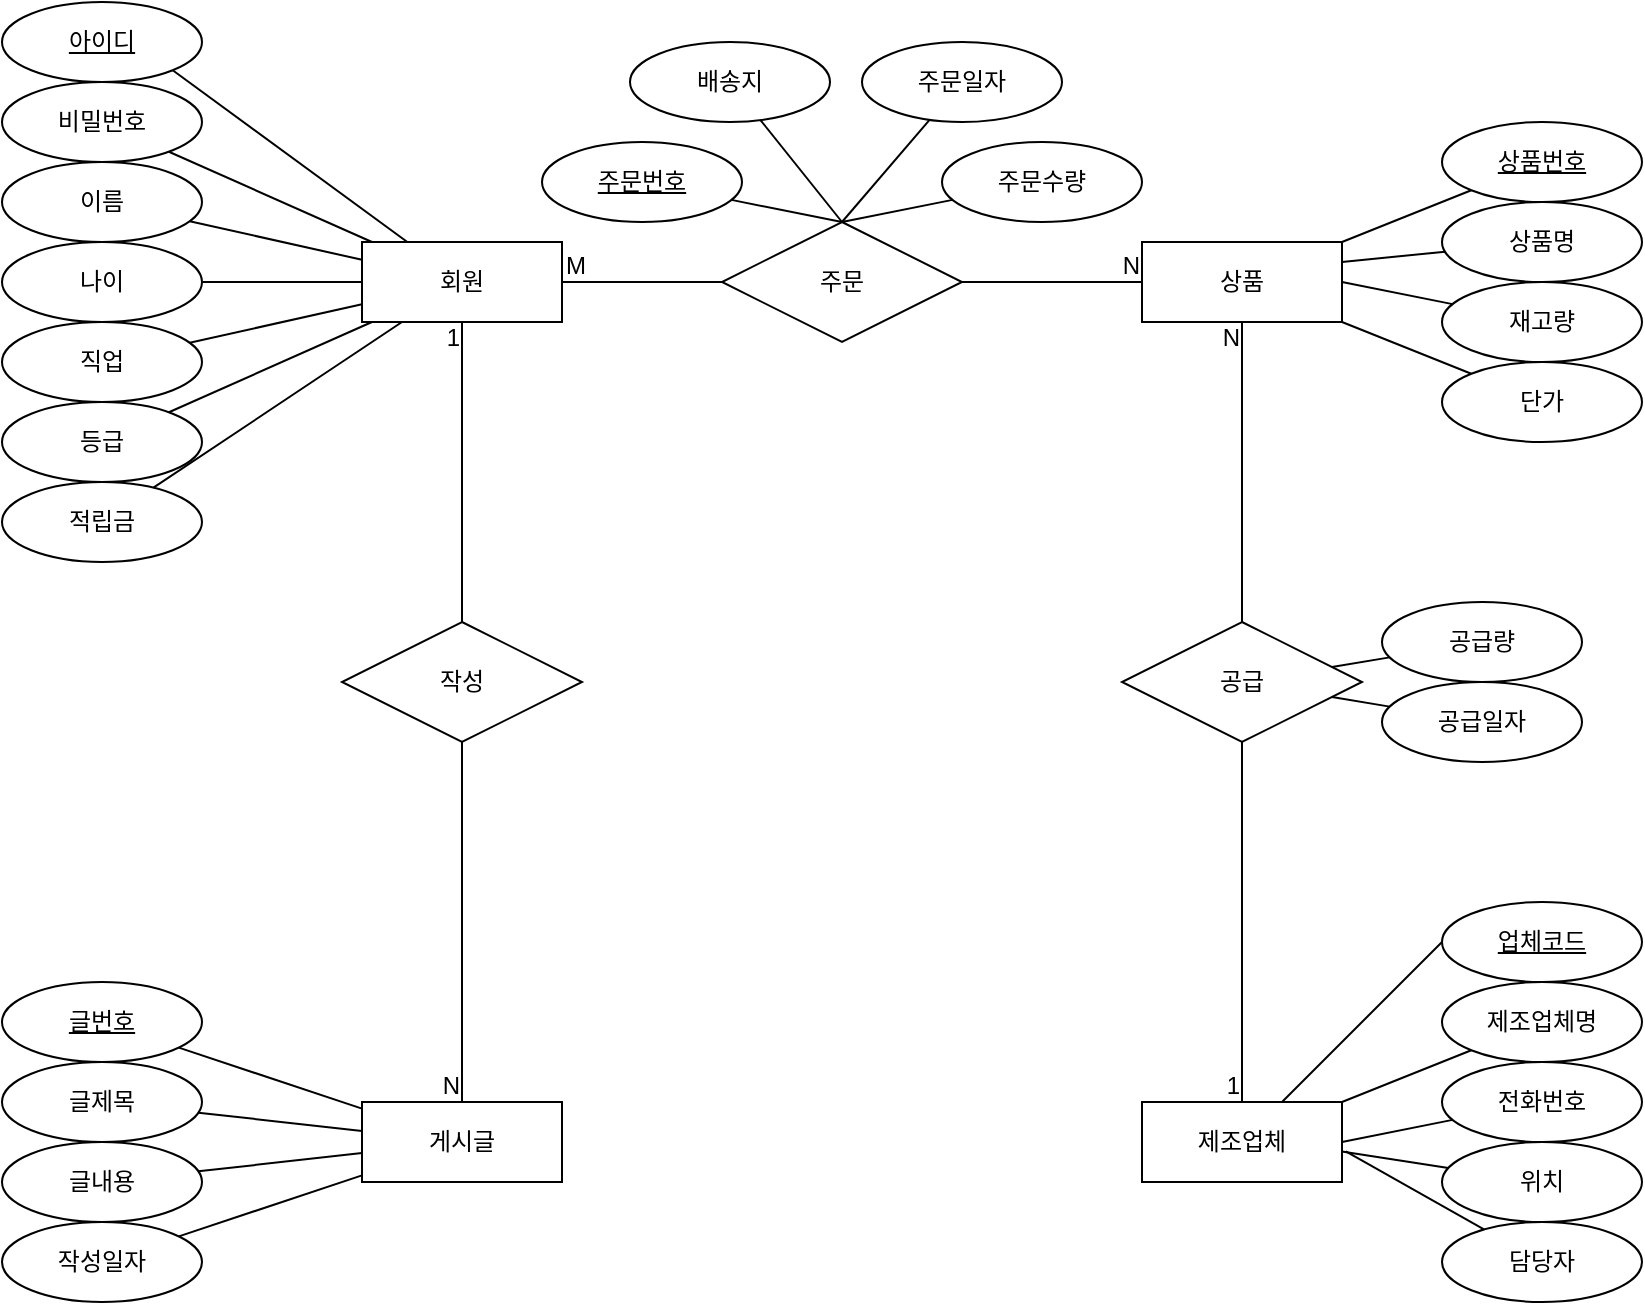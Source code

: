 <mxfile version="23.0.2" type="github" pages="2">
  <diagram name="ERD" id="DZDiTJyk1iwoHGw3jzYu">
    <mxGraphModel dx="949" dy="547" grid="1" gridSize="10" guides="1" tooltips="1" connect="1" arrows="1" fold="1" page="1" pageScale="1" pageWidth="827" pageHeight="1169" math="0" shadow="0">
      <root>
        <mxCell id="0" />
        <mxCell id="1" parent="0" />
        <mxCell id="yoy-PlBFyY-loMlXKrnz-1" value="회원" style="whiteSpace=wrap;html=1;align=center;" vertex="1" parent="1">
          <mxGeometry x="180" y="190" width="100" height="40" as="geometry" />
        </mxCell>
        <mxCell id="yoy-PlBFyY-loMlXKrnz-2" value="상품" style="whiteSpace=wrap;html=1;align=center;" vertex="1" parent="1">
          <mxGeometry x="570" y="190" width="100" height="40" as="geometry" />
        </mxCell>
        <mxCell id="yoy-PlBFyY-loMlXKrnz-3" value="비밀번호" style="ellipse;whiteSpace=wrap;html=1;align=center;" vertex="1" parent="1">
          <mxGeometry y="110" width="100" height="40" as="geometry" />
        </mxCell>
        <mxCell id="yoy-PlBFyY-loMlXKrnz-4" value="아이디" style="ellipse;whiteSpace=wrap;html=1;align=center;fontStyle=4;" vertex="1" parent="1">
          <mxGeometry y="70" width="100" height="40" as="geometry" />
        </mxCell>
        <mxCell id="yoy-PlBFyY-loMlXKrnz-5" value="이름" style="ellipse;whiteSpace=wrap;html=1;align=center;" vertex="1" parent="1">
          <mxGeometry y="150" width="100" height="40" as="geometry" />
        </mxCell>
        <mxCell id="yoy-PlBFyY-loMlXKrnz-6" value="나이" style="ellipse;whiteSpace=wrap;html=1;align=center;" vertex="1" parent="1">
          <mxGeometry y="190" width="100" height="40" as="geometry" />
        </mxCell>
        <mxCell id="yoy-PlBFyY-loMlXKrnz-7" value="직업" style="ellipse;whiteSpace=wrap;html=1;align=center;" vertex="1" parent="1">
          <mxGeometry y="230" width="100" height="40" as="geometry" />
        </mxCell>
        <mxCell id="yoy-PlBFyY-loMlXKrnz-8" value="등급" style="ellipse;whiteSpace=wrap;html=1;align=center;" vertex="1" parent="1">
          <mxGeometry y="270" width="100" height="40" as="geometry" />
        </mxCell>
        <mxCell id="yoy-PlBFyY-loMlXKrnz-9" value="적립금" style="ellipse;whiteSpace=wrap;html=1;align=center;" vertex="1" parent="1">
          <mxGeometry y="310" width="100" height="40" as="geometry" />
        </mxCell>
        <mxCell id="yoy-PlBFyY-loMlXKrnz-11" value="상품번호" style="ellipse;whiteSpace=wrap;html=1;align=center;fontStyle=4;" vertex="1" parent="1">
          <mxGeometry x="720" y="130" width="100" height="40" as="geometry" />
        </mxCell>
        <mxCell id="yoy-PlBFyY-loMlXKrnz-12" value="재고량" style="ellipse;whiteSpace=wrap;html=1;align=center;" vertex="1" parent="1">
          <mxGeometry x="720" y="210" width="100" height="40" as="geometry" />
        </mxCell>
        <mxCell id="yoy-PlBFyY-loMlXKrnz-13" value="상품명" style="ellipse;whiteSpace=wrap;html=1;align=center;" vertex="1" parent="1">
          <mxGeometry x="720" y="170" width="100" height="40" as="geometry" />
        </mxCell>
        <mxCell id="yoy-PlBFyY-loMlXKrnz-14" value="단가" style="ellipse;whiteSpace=wrap;html=1;align=center;" vertex="1" parent="1">
          <mxGeometry x="720" y="250" width="100" height="40" as="geometry" />
        </mxCell>
        <mxCell id="yoy-PlBFyY-loMlXKrnz-15" value="" style="endArrow=none;html=1;rounded=0;" edge="1" parent="1" source="yoy-PlBFyY-loMlXKrnz-2" target="yoy-PlBFyY-loMlXKrnz-11">
          <mxGeometry relative="1" as="geometry">
            <mxPoint x="550" y="160" as="sourcePoint" />
            <mxPoint x="710" y="160" as="targetPoint" />
          </mxGeometry>
        </mxCell>
        <mxCell id="yoy-PlBFyY-loMlXKrnz-16" value="" style="endArrow=none;html=1;rounded=0;exitX=1;exitY=0.25;exitDx=0;exitDy=0;" edge="1" parent="1" source="yoy-PlBFyY-loMlXKrnz-2" target="yoy-PlBFyY-loMlXKrnz-13">
          <mxGeometry relative="1" as="geometry">
            <mxPoint x="680" y="200" as="sourcePoint" />
            <mxPoint x="744" y="174" as="targetPoint" />
          </mxGeometry>
        </mxCell>
        <mxCell id="yoy-PlBFyY-loMlXKrnz-17" value="" style="endArrow=none;html=1;rounded=0;exitX=1;exitY=0.5;exitDx=0;exitDy=0;" edge="1" parent="1" source="yoy-PlBFyY-loMlXKrnz-2" target="yoy-PlBFyY-loMlXKrnz-12">
          <mxGeometry relative="1" as="geometry">
            <mxPoint x="680" y="210" as="sourcePoint" />
            <mxPoint x="731" y="205" as="targetPoint" />
          </mxGeometry>
        </mxCell>
        <mxCell id="yoy-PlBFyY-loMlXKrnz-18" value="" style="endArrow=none;html=1;rounded=0;" edge="1" parent="1" source="yoy-PlBFyY-loMlXKrnz-2" target="yoy-PlBFyY-loMlXKrnz-14">
          <mxGeometry relative="1" as="geometry">
            <mxPoint x="680" y="220" as="sourcePoint" />
            <mxPoint x="735" y="231" as="targetPoint" />
          </mxGeometry>
        </mxCell>
        <mxCell id="yoy-PlBFyY-loMlXKrnz-20" value="" style="endArrow=none;html=1;rounded=0;exitX=1;exitY=1;exitDx=0;exitDy=0;" edge="1" parent="1" source="yoy-PlBFyY-loMlXKrnz-4" target="yoy-PlBFyY-loMlXKrnz-1">
          <mxGeometry relative="1" as="geometry">
            <mxPoint x="120" y="140" as="sourcePoint" />
            <mxPoint x="280" y="140" as="targetPoint" />
          </mxGeometry>
        </mxCell>
        <mxCell id="yoy-PlBFyY-loMlXKrnz-21" value="" style="endArrow=none;html=1;rounded=0;" edge="1" parent="1" source="yoy-PlBFyY-loMlXKrnz-3" target="yoy-PlBFyY-loMlXKrnz-1">
          <mxGeometry relative="1" as="geometry">
            <mxPoint x="95" y="114" as="sourcePoint" />
            <mxPoint x="213" y="200" as="targetPoint" />
          </mxGeometry>
        </mxCell>
        <mxCell id="yoy-PlBFyY-loMlXKrnz-22" value="" style="endArrow=none;html=1;rounded=0;" edge="1" parent="1" source="yoy-PlBFyY-loMlXKrnz-5" target="yoy-PlBFyY-loMlXKrnz-1">
          <mxGeometry relative="1" as="geometry">
            <mxPoint x="94" y="155" as="sourcePoint" />
            <mxPoint x="195" y="200" as="targetPoint" />
          </mxGeometry>
        </mxCell>
        <mxCell id="yoy-PlBFyY-loMlXKrnz-23" value="" style="endArrow=none;html=1;rounded=0;" edge="1" parent="1" source="yoy-PlBFyY-loMlXKrnz-6" target="yoy-PlBFyY-loMlXKrnz-1">
          <mxGeometry relative="1" as="geometry">
            <mxPoint x="104" y="190" as="sourcePoint" />
            <mxPoint x="190" y="210" as="targetPoint" />
          </mxGeometry>
        </mxCell>
        <mxCell id="yoy-PlBFyY-loMlXKrnz-24" value="" style="endArrow=none;html=1;rounded=0;" edge="1" parent="1" source="yoy-PlBFyY-loMlXKrnz-7" target="yoy-PlBFyY-loMlXKrnz-1">
          <mxGeometry relative="1" as="geometry">
            <mxPoint x="95" y="206" as="sourcePoint" />
            <mxPoint x="190" y="215" as="targetPoint" />
          </mxGeometry>
        </mxCell>
        <mxCell id="yoy-PlBFyY-loMlXKrnz-25" value="" style="endArrow=none;html=1;rounded=0;" edge="1" parent="1" source="yoy-PlBFyY-loMlXKrnz-8" target="yoy-PlBFyY-loMlXKrnz-1">
          <mxGeometry relative="1" as="geometry">
            <mxPoint x="106" y="250" as="sourcePoint" />
            <mxPoint x="190" y="231" as="targetPoint" />
          </mxGeometry>
        </mxCell>
        <mxCell id="yoy-PlBFyY-loMlXKrnz-26" value="" style="endArrow=none;html=1;rounded=0;" edge="1" parent="1" source="yoy-PlBFyY-loMlXKrnz-9" target="yoy-PlBFyY-loMlXKrnz-1">
          <mxGeometry relative="1" as="geometry">
            <mxPoint x="93" y="285" as="sourcePoint" />
            <mxPoint x="195" y="240" as="targetPoint" />
          </mxGeometry>
        </mxCell>
        <mxCell id="yoy-PlBFyY-loMlXKrnz-27" value="제조업체" style="whiteSpace=wrap;html=1;align=center;direction=west;flipH=1;flipV=1;" vertex="1" parent="1">
          <mxGeometry x="570" y="620" width="100" height="40" as="geometry" />
        </mxCell>
        <mxCell id="yoy-PlBFyY-loMlXKrnz-28" value="게시글" style="whiteSpace=wrap;html=1;align=center;" vertex="1" parent="1">
          <mxGeometry x="180" y="620" width="100" height="40" as="geometry" />
        </mxCell>
        <mxCell id="yoy-PlBFyY-loMlXKrnz-33" value="전화번호" style="ellipse;whiteSpace=wrap;html=1;align=center;direction=west;flipH=1;flipV=1;" vertex="1" parent="1">
          <mxGeometry x="720" y="600" width="100" height="40" as="geometry" />
        </mxCell>
        <mxCell id="yoy-PlBFyY-loMlXKrnz-34" value="위치" style="ellipse;whiteSpace=wrap;html=1;align=center;direction=west;flipH=1;flipV=1;" vertex="1" parent="1">
          <mxGeometry x="720" y="640" width="100" height="40" as="geometry" />
        </mxCell>
        <mxCell id="yoy-PlBFyY-loMlXKrnz-35" value="담당자" style="ellipse;whiteSpace=wrap;html=1;align=center;direction=west;flipH=1;flipV=1;" vertex="1" parent="1">
          <mxGeometry x="720" y="680" width="100" height="40" as="geometry" />
        </mxCell>
        <mxCell id="yoy-PlBFyY-loMlXKrnz-36" value="글번호" style="ellipse;whiteSpace=wrap;html=1;align=center;fontStyle=4;" vertex="1" parent="1">
          <mxGeometry y="560" width="100" height="40" as="geometry" />
        </mxCell>
        <mxCell id="yoy-PlBFyY-loMlXKrnz-37" value="글제목" style="ellipse;whiteSpace=wrap;html=1;align=center;" vertex="1" parent="1">
          <mxGeometry y="600" width="100" height="40" as="geometry" />
        </mxCell>
        <mxCell id="yoy-PlBFyY-loMlXKrnz-38" value="글내용" style="ellipse;whiteSpace=wrap;html=1;align=center;" vertex="1" parent="1">
          <mxGeometry y="640" width="100" height="40" as="geometry" />
        </mxCell>
        <mxCell id="yoy-PlBFyY-loMlXKrnz-39" value="작성일자" style="ellipse;whiteSpace=wrap;html=1;align=center;" vertex="1" parent="1">
          <mxGeometry y="680" width="100" height="40" as="geometry" />
        </mxCell>
        <mxCell id="yoy-PlBFyY-loMlXKrnz-40" value="" style="endArrow=none;html=1;rounded=0;" edge="1" parent="1" source="yoy-PlBFyY-loMlXKrnz-49" target="yoy-PlBFyY-loMlXKrnz-27">
          <mxGeometry relative="1" as="geometry">
            <mxPoint x="733.344" y="593.602" as="sourcePoint" />
            <mxPoint x="378.579" y="646.056" as="targetPoint" />
          </mxGeometry>
        </mxCell>
        <mxCell id="yoy-PlBFyY-loMlXKrnz-41" value="" style="endArrow=none;html=1;rounded=0;entryX=0;entryY=0.5;entryDx=0;entryDy=0;" edge="1" parent="1" source="yoy-PlBFyY-loMlXKrnz-33" target="yoy-PlBFyY-loMlXKrnz-27">
          <mxGeometry relative="1" as="geometry">
            <mxPoint x="559.32" y="656.585" as="sourcePoint" />
            <mxPoint x="468.32" y="626.585" as="targetPoint" />
          </mxGeometry>
        </mxCell>
        <mxCell id="yoy-PlBFyY-loMlXKrnz-42" value="" style="endArrow=none;html=1;rounded=0;entryX=0.999;entryY=0.618;entryDx=0;entryDy=0;entryPerimeter=0;" edge="1" parent="1" source="yoy-PlBFyY-loMlXKrnz-34" target="yoy-PlBFyY-loMlXKrnz-27">
          <mxGeometry relative="1" as="geometry">
            <mxPoint x="550.32" y="665.415" as="sourcePoint" />
            <mxPoint x="468.32" y="656.415" as="targetPoint" />
          </mxGeometry>
        </mxCell>
        <mxCell id="yoy-PlBFyY-loMlXKrnz-43" value="" style="endArrow=none;html=1;rounded=0;entryX=1.019;entryY=0.618;entryDx=0;entryDy=0;entryPerimeter=0;" edge="1" parent="1" source="yoy-PlBFyY-loMlXKrnz-35" target="yoy-PlBFyY-loMlXKrnz-27">
          <mxGeometry relative="1" as="geometry">
            <mxPoint x="553.579" y="687.944" as="sourcePoint" />
            <mxPoint x="458.579" y="691.944" as="targetPoint" />
          </mxGeometry>
        </mxCell>
        <mxCell id="yoy-PlBFyY-loMlXKrnz-44" value="" style="endArrow=none;html=1;rounded=0;" edge="1" parent="1" source="yoy-PlBFyY-loMlXKrnz-28" target="yoy-PlBFyY-loMlXKrnz-36">
          <mxGeometry relative="1" as="geometry">
            <mxPoint x="120" y="579.66" as="sourcePoint" />
            <mxPoint x="280" y="579.66" as="targetPoint" />
          </mxGeometry>
        </mxCell>
        <mxCell id="yoy-PlBFyY-loMlXKrnz-45" value="" style="endArrow=none;html=1;rounded=0;" edge="1" parent="1" source="yoy-PlBFyY-loMlXKrnz-28" target="yoy-PlBFyY-loMlXKrnz-37">
          <mxGeometry relative="1" as="geometry">
            <mxPoint x="240" y="630" as="sourcePoint" />
            <mxPoint x="305" y="604" as="targetPoint" />
          </mxGeometry>
        </mxCell>
        <mxCell id="yoy-PlBFyY-loMlXKrnz-46" value="" style="endArrow=none;html=1;rounded=0;" edge="1" parent="1" source="yoy-PlBFyY-loMlXKrnz-28" target="yoy-PlBFyY-loMlXKrnz-38">
          <mxGeometry relative="1" as="geometry">
            <mxPoint x="240" y="643" as="sourcePoint" />
            <mxPoint x="293" y="636" as="targetPoint" />
          </mxGeometry>
        </mxCell>
        <mxCell id="yoy-PlBFyY-loMlXKrnz-47" value="" style="endArrow=none;html=1;rounded=0;" edge="1" parent="1" source="yoy-PlBFyY-loMlXKrnz-28" target="yoy-PlBFyY-loMlXKrnz-39">
          <mxGeometry relative="1" as="geometry">
            <mxPoint x="240" y="657" as="sourcePoint" />
            <mxPoint x="293" y="664" as="targetPoint" />
          </mxGeometry>
        </mxCell>
        <mxCell id="yoy-PlBFyY-loMlXKrnz-48" value="업체코드" style="ellipse;whiteSpace=wrap;html=1;align=center;fontStyle=4;direction=west;flipH=1;flipV=1;" vertex="1" parent="1">
          <mxGeometry x="720" y="520" width="100" height="40" as="geometry" />
        </mxCell>
        <mxCell id="yoy-PlBFyY-loMlXKrnz-49" value="제조업체명" style="ellipse;whiteSpace=wrap;html=1;align=center;" vertex="1" parent="1">
          <mxGeometry x="720" y="560" width="100" height="40" as="geometry" />
        </mxCell>
        <mxCell id="yoy-PlBFyY-loMlXKrnz-50" value="" style="endArrow=none;html=1;rounded=0;exitX=1;exitY=0.5;exitDx=0;exitDy=0;" edge="1" parent="1" source="yoy-PlBFyY-loMlXKrnz-48" target="yoy-PlBFyY-loMlXKrnz-27">
          <mxGeometry relative="1" as="geometry">
            <mxPoint x="744.275" y="557.15" as="sourcePoint" />
            <mxPoint x="640" y="600" as="targetPoint" />
          </mxGeometry>
        </mxCell>
        <mxCell id="yoy-PlBFyY-loMlXKrnz-52" value="" style="endArrow=none;html=1;rounded=0;" edge="1" parent="1" source="yoy-PlBFyY-loMlXKrnz-1" target="yoy-PlBFyY-loMlXKrnz-2">
          <mxGeometry relative="1" as="geometry">
            <mxPoint x="330" y="140" as="sourcePoint" />
            <mxPoint x="520" y="210" as="targetPoint" />
          </mxGeometry>
        </mxCell>
        <mxCell id="yoy-PlBFyY-loMlXKrnz-53" value="M" style="resizable=0;html=1;whiteSpace=wrap;align=left;verticalAlign=bottom;" connectable="0" vertex="1" parent="yoy-PlBFyY-loMlXKrnz-52">
          <mxGeometry x="-1" relative="1" as="geometry" />
        </mxCell>
        <mxCell id="yoy-PlBFyY-loMlXKrnz-54" value="N" style="resizable=0;html=1;whiteSpace=wrap;align=right;verticalAlign=bottom;" connectable="0" vertex="1" parent="yoy-PlBFyY-loMlXKrnz-52">
          <mxGeometry x="1" relative="1" as="geometry" />
        </mxCell>
        <mxCell id="yoy-PlBFyY-loMlXKrnz-51" value="주문" style="shape=rhombus;perimeter=rhombusPerimeter;whiteSpace=wrap;html=1;align=center;" vertex="1" parent="1">
          <mxGeometry x="360" y="180" width="120" height="60" as="geometry" />
        </mxCell>
        <mxCell id="yoy-PlBFyY-loMlXKrnz-55" value="공급" style="shape=rhombus;perimeter=rhombusPerimeter;whiteSpace=wrap;html=1;align=center;" vertex="1" parent="1">
          <mxGeometry x="560" y="380" width="120" height="60" as="geometry" />
        </mxCell>
        <mxCell id="yoy-PlBFyY-loMlXKrnz-56" value="" style="endArrow=none;html=1;rounded=0;entryX=0.5;entryY=1;entryDx=0;entryDy=0;" edge="1" parent="1" source="yoy-PlBFyY-loMlXKrnz-55" target="yoy-PlBFyY-loMlXKrnz-27">
          <mxGeometry relative="1" as="geometry">
            <mxPoint x="620" y="440.0" as="sourcePoint" />
            <mxPoint x="490" y="370" as="targetPoint" />
          </mxGeometry>
        </mxCell>
        <mxCell id="yoy-PlBFyY-loMlXKrnz-57" value="1" style="resizable=0;html=1;whiteSpace=wrap;align=right;verticalAlign=bottom;" connectable="0" vertex="1" parent="yoy-PlBFyY-loMlXKrnz-56">
          <mxGeometry x="1" relative="1" as="geometry" />
        </mxCell>
        <mxCell id="yoy-PlBFyY-loMlXKrnz-58" value="" style="endArrow=none;html=1;rounded=0;" edge="1" parent="1" source="yoy-PlBFyY-loMlXKrnz-55" target="yoy-PlBFyY-loMlXKrnz-2">
          <mxGeometry relative="1" as="geometry">
            <mxPoint x="350" y="289.31" as="sourcePoint" />
            <mxPoint x="510" y="289.31" as="targetPoint" />
          </mxGeometry>
        </mxCell>
        <mxCell id="yoy-PlBFyY-loMlXKrnz-59" value="N" style="resizable=0;html=1;whiteSpace=wrap;align=right;verticalAlign=bottom;" connectable="0" vertex="1" parent="yoy-PlBFyY-loMlXKrnz-58">
          <mxGeometry x="1" relative="1" as="geometry">
            <mxPoint y="16" as="offset" />
          </mxGeometry>
        </mxCell>
        <mxCell id="yoy-PlBFyY-loMlXKrnz-60" value="공급량" style="ellipse;whiteSpace=wrap;html=1;align=center;" vertex="1" parent="1">
          <mxGeometry x="690" y="370" width="100" height="40" as="geometry" />
        </mxCell>
        <mxCell id="yoy-PlBFyY-loMlXKrnz-61" value="공급일자" style="ellipse;whiteSpace=wrap;html=1;align=center;" vertex="1" parent="1">
          <mxGeometry x="690" y="410" width="100" height="40" as="geometry" />
        </mxCell>
        <mxCell id="yoy-PlBFyY-loMlXKrnz-62" value="" style="endArrow=none;html=1;rounded=0;" edge="1" parent="1" source="yoy-PlBFyY-loMlXKrnz-55" target="yoy-PlBFyY-loMlXKrnz-60">
          <mxGeometry relative="1" as="geometry">
            <mxPoint x="330" y="460" as="sourcePoint" />
            <mxPoint x="490" y="460" as="targetPoint" />
          </mxGeometry>
        </mxCell>
        <mxCell id="yoy-PlBFyY-loMlXKrnz-63" value="" style="endArrow=none;html=1;rounded=0;" edge="1" parent="1" source="yoy-PlBFyY-loMlXKrnz-55" target="yoy-PlBFyY-loMlXKrnz-61">
          <mxGeometry relative="1" as="geometry">
            <mxPoint x="675" y="412" as="sourcePoint" />
            <mxPoint x="704" y="408" as="targetPoint" />
          </mxGeometry>
        </mxCell>
        <mxCell id="yoy-PlBFyY-loMlXKrnz-65" value="배송지" style="ellipse;whiteSpace=wrap;html=1;align=center;" vertex="1" parent="1">
          <mxGeometry x="314" y="90" width="100" height="40" as="geometry" />
        </mxCell>
        <mxCell id="yoy-PlBFyY-loMlXKrnz-66" value="주문일자" style="ellipse;whiteSpace=wrap;html=1;align=center;" vertex="1" parent="1">
          <mxGeometry x="430" y="90" width="100" height="40" as="geometry" />
        </mxCell>
        <mxCell id="yoy-PlBFyY-loMlXKrnz-67" value="주문번호" style="ellipse;whiteSpace=wrap;html=1;align=center;fontStyle=4;" vertex="1" parent="1">
          <mxGeometry x="270" y="140" width="100" height="40" as="geometry" />
        </mxCell>
        <mxCell id="yoy-PlBFyY-loMlXKrnz-68" value="주문수량" style="ellipse;whiteSpace=wrap;html=1;align=center;" vertex="1" parent="1">
          <mxGeometry x="470" y="140" width="100" height="40" as="geometry" />
        </mxCell>
        <mxCell id="yoy-PlBFyY-loMlXKrnz-70" value="" style="endArrow=none;html=1;rounded=0;entryX=0.5;entryY=0;entryDx=0;entryDy=0;" edge="1" parent="1" source="yoy-PlBFyY-loMlXKrnz-67" target="yoy-PlBFyY-loMlXKrnz-51">
          <mxGeometry relative="1" as="geometry">
            <mxPoint x="330" y="230" as="sourcePoint" />
            <mxPoint x="490" y="230" as="targetPoint" />
          </mxGeometry>
        </mxCell>
        <mxCell id="yoy-PlBFyY-loMlXKrnz-71" value="" style="endArrow=none;html=1;rounded=0;entryX=0.5;entryY=0;entryDx=0;entryDy=0;" edge="1" parent="1" source="yoy-PlBFyY-loMlXKrnz-65" target="yoy-PlBFyY-loMlXKrnz-51">
          <mxGeometry relative="1" as="geometry">
            <mxPoint x="375" y="179" as="sourcePoint" />
            <mxPoint x="430" y="190" as="targetPoint" />
          </mxGeometry>
        </mxCell>
        <mxCell id="yoy-PlBFyY-loMlXKrnz-72" value="" style="endArrow=none;html=1;rounded=0;exitX=0.5;exitY=0;exitDx=0;exitDy=0;" edge="1" parent="1" source="yoy-PlBFyY-loMlXKrnz-51" target="yoy-PlBFyY-loMlXKrnz-66">
          <mxGeometry relative="1" as="geometry">
            <mxPoint x="389" y="139" as="sourcePoint" />
            <mxPoint x="430" y="190" as="targetPoint" />
          </mxGeometry>
        </mxCell>
        <mxCell id="yoy-PlBFyY-loMlXKrnz-73" value="" style="endArrow=none;html=1;rounded=0;exitX=0.5;exitY=0;exitDx=0;exitDy=0;" edge="1" parent="1" source="yoy-PlBFyY-loMlXKrnz-51" target="yoy-PlBFyY-loMlXKrnz-68">
          <mxGeometry relative="1" as="geometry">
            <mxPoint x="430" y="190" as="sourcePoint" />
            <mxPoint x="474" y="139" as="targetPoint" />
          </mxGeometry>
        </mxCell>
        <mxCell id="yoy-PlBFyY-loMlXKrnz-74" value="작성" style="shape=rhombus;perimeter=rhombusPerimeter;whiteSpace=wrap;html=1;align=center;" vertex="1" parent="1">
          <mxGeometry x="170" y="380" width="120" height="60" as="geometry" />
        </mxCell>
        <mxCell id="yoy-PlBFyY-loMlXKrnz-75" value="" style="endArrow=none;html=1;rounded=0;" edge="1" parent="1" source="yoy-PlBFyY-loMlXKrnz-74" target="yoy-PlBFyY-loMlXKrnz-1">
          <mxGeometry relative="1" as="geometry">
            <mxPoint x="330" y="400" as="sourcePoint" />
            <mxPoint x="490" y="400" as="targetPoint" />
          </mxGeometry>
        </mxCell>
        <mxCell id="yoy-PlBFyY-loMlXKrnz-76" value="1" style="resizable=0;html=1;whiteSpace=wrap;align=right;verticalAlign=bottom;" connectable="0" vertex="1" parent="yoy-PlBFyY-loMlXKrnz-75">
          <mxGeometry x="1" relative="1" as="geometry">
            <mxPoint y="16" as="offset" />
          </mxGeometry>
        </mxCell>
        <mxCell id="yoy-PlBFyY-loMlXKrnz-77" value="" style="endArrow=none;html=1;rounded=0;" edge="1" parent="1" source="yoy-PlBFyY-loMlXKrnz-74" target="yoy-PlBFyY-loMlXKrnz-28">
          <mxGeometry relative="1" as="geometry">
            <mxPoint x="330" y="400" as="sourcePoint" />
            <mxPoint x="490" y="400" as="targetPoint" />
          </mxGeometry>
        </mxCell>
        <mxCell id="yoy-PlBFyY-loMlXKrnz-78" value="N" style="resizable=0;html=1;whiteSpace=wrap;align=right;verticalAlign=bottom;" connectable="0" vertex="1" parent="yoy-PlBFyY-loMlXKrnz-77">
          <mxGeometry x="1" relative="1" as="geometry" />
        </mxCell>
      </root>
    </mxGraphModel>
  </diagram>
  <diagram id="TIfhK28d-6n9TY3JqU67" name="릴레이션">
    <mxGraphModel dx="949" dy="547" grid="1" gridSize="10" guides="1" tooltips="1" connect="1" arrows="1" fold="1" page="1" pageScale="1" pageWidth="827" pageHeight="1169" math="0" shadow="0">
      <root>
        <mxCell id="0" />
        <mxCell id="1" parent="0" />
        <mxCell id="IS5_uzSWG0fLWvLlPg-_-1" value="회원" style="shape=table;startSize=30;container=1;collapsible=1;childLayout=tableLayout;fixedRows=1;rowLines=0;fontStyle=1;align=center;resizeLast=1;html=1;whiteSpace=wrap;" vertex="1" parent="1">
          <mxGeometry x="70" y="40" width="180" height="240" as="geometry" />
        </mxCell>
        <mxCell id="IS5_uzSWG0fLWvLlPg-_-2" value="" style="shape=tableRow;horizontal=0;startSize=0;swimlaneHead=0;swimlaneBody=0;fillColor=none;collapsible=0;dropTarget=0;points=[[0,0.5],[1,0.5]];portConstraint=eastwest;top=0;left=0;right=0;bottom=0;html=1;" vertex="1" parent="IS5_uzSWG0fLWvLlPg-_-1">
          <mxGeometry y="30" width="180" height="30" as="geometry" />
        </mxCell>
        <mxCell id="IS5_uzSWG0fLWvLlPg-_-3" value="PK" style="shape=partialRectangle;connectable=0;fillColor=none;top=0;left=0;bottom=0;right=0;fontStyle=1;overflow=hidden;html=1;whiteSpace=wrap;" vertex="1" parent="IS5_uzSWG0fLWvLlPg-_-2">
          <mxGeometry width="60" height="30" as="geometry">
            <mxRectangle width="60" height="30" as="alternateBounds" />
          </mxGeometry>
        </mxCell>
        <mxCell id="IS5_uzSWG0fLWvLlPg-_-4" value="아이디" style="shape=partialRectangle;connectable=0;fillColor=none;top=0;left=0;bottom=0;right=0;align=left;spacingLeft=6;fontStyle=5;overflow=hidden;html=1;whiteSpace=wrap;" vertex="1" parent="IS5_uzSWG0fLWvLlPg-_-2">
          <mxGeometry x="60" width="120" height="30" as="geometry">
            <mxRectangle width="120" height="30" as="alternateBounds" />
          </mxGeometry>
        </mxCell>
        <mxCell id="IS5_uzSWG0fLWvLlPg-_-8" value="" style="shape=tableRow;horizontal=0;startSize=0;swimlaneHead=0;swimlaneBody=0;fillColor=none;collapsible=0;dropTarget=0;points=[[0,0.5],[1,0.5]];portConstraint=eastwest;top=0;left=0;right=0;bottom=0;html=1;" vertex="1" parent="IS5_uzSWG0fLWvLlPg-_-1">
          <mxGeometry y="60" width="180" height="30" as="geometry" />
        </mxCell>
        <mxCell id="IS5_uzSWG0fLWvLlPg-_-9" value="" style="shape=partialRectangle;connectable=0;fillColor=none;top=0;left=0;bottom=0;right=0;editable=1;overflow=hidden;html=1;whiteSpace=wrap;" vertex="1" parent="IS5_uzSWG0fLWvLlPg-_-8">
          <mxGeometry width="60" height="30" as="geometry">
            <mxRectangle width="60" height="30" as="alternateBounds" />
          </mxGeometry>
        </mxCell>
        <mxCell id="IS5_uzSWG0fLWvLlPg-_-10" value="비밀번호" style="shape=partialRectangle;connectable=0;fillColor=none;top=0;left=0;bottom=0;right=0;align=left;spacingLeft=6;overflow=hidden;html=1;whiteSpace=wrap;" vertex="1" parent="IS5_uzSWG0fLWvLlPg-_-8">
          <mxGeometry x="60" width="120" height="30" as="geometry">
            <mxRectangle width="120" height="30" as="alternateBounds" />
          </mxGeometry>
        </mxCell>
        <mxCell id="IS5_uzSWG0fLWvLlPg-_-11" value="" style="shape=tableRow;horizontal=0;startSize=0;swimlaneHead=0;swimlaneBody=0;fillColor=none;collapsible=0;dropTarget=0;points=[[0,0.5],[1,0.5]];portConstraint=eastwest;top=0;left=0;right=0;bottom=0;html=1;" vertex="1" parent="IS5_uzSWG0fLWvLlPg-_-1">
          <mxGeometry y="90" width="180" height="30" as="geometry" />
        </mxCell>
        <mxCell id="IS5_uzSWG0fLWvLlPg-_-12" value="" style="shape=partialRectangle;connectable=0;fillColor=none;top=0;left=0;bottom=0;right=0;editable=1;overflow=hidden;html=1;whiteSpace=wrap;" vertex="1" parent="IS5_uzSWG0fLWvLlPg-_-11">
          <mxGeometry width="60" height="30" as="geometry">
            <mxRectangle width="60" height="30" as="alternateBounds" />
          </mxGeometry>
        </mxCell>
        <mxCell id="IS5_uzSWG0fLWvLlPg-_-13" value="이름" style="shape=partialRectangle;connectable=0;fillColor=none;top=0;left=0;bottom=0;right=0;align=left;spacingLeft=6;overflow=hidden;html=1;whiteSpace=wrap;" vertex="1" parent="IS5_uzSWG0fLWvLlPg-_-11">
          <mxGeometry x="60" width="120" height="30" as="geometry">
            <mxRectangle width="120" height="30" as="alternateBounds" />
          </mxGeometry>
        </mxCell>
        <mxCell id="IS5_uzSWG0fLWvLlPg-_-14" value="" style="shape=tableRow;horizontal=0;startSize=0;swimlaneHead=0;swimlaneBody=0;fillColor=none;collapsible=0;dropTarget=0;points=[[0,0.5],[1,0.5]];portConstraint=eastwest;top=0;left=0;right=0;bottom=0;html=1;" vertex="1" parent="IS5_uzSWG0fLWvLlPg-_-1">
          <mxGeometry y="120" width="180" height="30" as="geometry" />
        </mxCell>
        <mxCell id="IS5_uzSWG0fLWvLlPg-_-15" value="" style="shape=partialRectangle;connectable=0;fillColor=none;top=0;left=0;bottom=0;right=0;editable=1;overflow=hidden;html=1;whiteSpace=wrap;" vertex="1" parent="IS5_uzSWG0fLWvLlPg-_-14">
          <mxGeometry width="60" height="30" as="geometry">
            <mxRectangle width="60" height="30" as="alternateBounds" />
          </mxGeometry>
        </mxCell>
        <mxCell id="IS5_uzSWG0fLWvLlPg-_-16" value="나이" style="shape=partialRectangle;connectable=0;fillColor=none;top=0;left=0;bottom=0;right=0;align=left;spacingLeft=6;overflow=hidden;html=1;whiteSpace=wrap;" vertex="1" parent="IS5_uzSWG0fLWvLlPg-_-14">
          <mxGeometry x="60" width="120" height="30" as="geometry">
            <mxRectangle width="120" height="30" as="alternateBounds" />
          </mxGeometry>
        </mxCell>
        <mxCell id="IS5_uzSWG0fLWvLlPg-_-17" value="" style="shape=tableRow;horizontal=0;startSize=0;swimlaneHead=0;swimlaneBody=0;fillColor=none;collapsible=0;dropTarget=0;points=[[0,0.5],[1,0.5]];portConstraint=eastwest;top=0;left=0;right=0;bottom=0;html=1;" vertex="1" parent="IS5_uzSWG0fLWvLlPg-_-1">
          <mxGeometry y="150" width="180" height="30" as="geometry" />
        </mxCell>
        <mxCell id="IS5_uzSWG0fLWvLlPg-_-18" value="" style="shape=partialRectangle;connectable=0;fillColor=none;top=0;left=0;bottom=0;right=0;editable=1;overflow=hidden;html=1;whiteSpace=wrap;" vertex="1" parent="IS5_uzSWG0fLWvLlPg-_-17">
          <mxGeometry width="60" height="30" as="geometry">
            <mxRectangle width="60" height="30" as="alternateBounds" />
          </mxGeometry>
        </mxCell>
        <mxCell id="IS5_uzSWG0fLWvLlPg-_-19" value="직업" style="shape=partialRectangle;connectable=0;fillColor=none;top=0;left=0;bottom=0;right=0;align=left;spacingLeft=6;overflow=hidden;html=1;whiteSpace=wrap;" vertex="1" parent="IS5_uzSWG0fLWvLlPg-_-17">
          <mxGeometry x="60" width="120" height="30" as="geometry">
            <mxRectangle width="120" height="30" as="alternateBounds" />
          </mxGeometry>
        </mxCell>
        <mxCell id="IS5_uzSWG0fLWvLlPg-_-20" value="" style="shape=tableRow;horizontal=0;startSize=0;swimlaneHead=0;swimlaneBody=0;fillColor=none;collapsible=0;dropTarget=0;points=[[0,0.5],[1,0.5]];portConstraint=eastwest;top=0;left=0;right=0;bottom=0;html=1;" vertex="1" parent="IS5_uzSWG0fLWvLlPg-_-1">
          <mxGeometry y="180" width="180" height="30" as="geometry" />
        </mxCell>
        <mxCell id="IS5_uzSWG0fLWvLlPg-_-21" value="" style="shape=partialRectangle;connectable=0;fillColor=none;top=0;left=0;bottom=0;right=0;editable=1;overflow=hidden;html=1;whiteSpace=wrap;" vertex="1" parent="IS5_uzSWG0fLWvLlPg-_-20">
          <mxGeometry width="60" height="30" as="geometry">
            <mxRectangle width="60" height="30" as="alternateBounds" />
          </mxGeometry>
        </mxCell>
        <mxCell id="IS5_uzSWG0fLWvLlPg-_-22" value="등급" style="shape=partialRectangle;connectable=0;fillColor=none;top=0;left=0;bottom=0;right=0;align=left;spacingLeft=6;overflow=hidden;html=1;whiteSpace=wrap;" vertex="1" parent="IS5_uzSWG0fLWvLlPg-_-20">
          <mxGeometry x="60" width="120" height="30" as="geometry">
            <mxRectangle width="120" height="30" as="alternateBounds" />
          </mxGeometry>
        </mxCell>
        <mxCell id="IS5_uzSWG0fLWvLlPg-_-23" value="" style="shape=tableRow;horizontal=0;startSize=0;swimlaneHead=0;swimlaneBody=0;fillColor=none;collapsible=0;dropTarget=0;points=[[0,0.5],[1,0.5]];portConstraint=eastwest;top=0;left=0;right=0;bottom=0;html=1;" vertex="1" parent="IS5_uzSWG0fLWvLlPg-_-1">
          <mxGeometry y="210" width="180" height="30" as="geometry" />
        </mxCell>
        <mxCell id="IS5_uzSWG0fLWvLlPg-_-24" value="" style="shape=partialRectangle;connectable=0;fillColor=none;top=0;left=0;bottom=0;right=0;editable=1;overflow=hidden;html=1;whiteSpace=wrap;" vertex="1" parent="IS5_uzSWG0fLWvLlPg-_-23">
          <mxGeometry width="60" height="30" as="geometry">
            <mxRectangle width="60" height="30" as="alternateBounds" />
          </mxGeometry>
        </mxCell>
        <mxCell id="IS5_uzSWG0fLWvLlPg-_-25" value="적립금" style="shape=partialRectangle;connectable=0;fillColor=none;top=0;left=0;bottom=0;right=0;align=left;spacingLeft=6;overflow=hidden;html=1;whiteSpace=wrap;" vertex="1" parent="IS5_uzSWG0fLWvLlPg-_-23">
          <mxGeometry x="60" width="120" height="30" as="geometry">
            <mxRectangle width="120" height="30" as="alternateBounds" />
          </mxGeometry>
        </mxCell>
        <mxCell id="IS5_uzSWG0fLWvLlPg-_-26" value="게시글" style="shape=table;startSize=30;container=1;collapsible=1;childLayout=tableLayout;fixedRows=1;rowLines=0;fontStyle=1;align=center;resizeLast=1;html=1;whiteSpace=wrap;" vertex="1" parent="1">
          <mxGeometry x="600" y="70" width="180" height="180" as="geometry" />
        </mxCell>
        <mxCell id="IS5_uzSWG0fLWvLlPg-_-27" value="" style="shape=tableRow;horizontal=0;startSize=0;swimlaneHead=0;swimlaneBody=0;fillColor=none;collapsible=0;dropTarget=0;points=[[0,0.5],[1,0.5]];portConstraint=eastwest;top=0;left=0;right=0;bottom=0;html=1;" vertex="1" parent="IS5_uzSWG0fLWvLlPg-_-26">
          <mxGeometry y="30" width="180" height="30" as="geometry" />
        </mxCell>
        <mxCell id="IS5_uzSWG0fLWvLlPg-_-28" value="PK" style="shape=partialRectangle;connectable=0;fillColor=none;top=0;left=0;bottom=0;right=0;fontStyle=1;overflow=hidden;html=1;whiteSpace=wrap;" vertex="1" parent="IS5_uzSWG0fLWvLlPg-_-27">
          <mxGeometry width="60" height="30" as="geometry">
            <mxRectangle width="60" height="30" as="alternateBounds" />
          </mxGeometry>
        </mxCell>
        <mxCell id="IS5_uzSWG0fLWvLlPg-_-29" value="글번호" style="shape=partialRectangle;connectable=0;fillColor=none;top=0;left=0;bottom=0;right=0;align=left;spacingLeft=6;fontStyle=5;overflow=hidden;html=1;whiteSpace=wrap;" vertex="1" parent="IS5_uzSWG0fLWvLlPg-_-27">
          <mxGeometry x="60" width="120" height="30" as="geometry">
            <mxRectangle width="120" height="30" as="alternateBounds" />
          </mxGeometry>
        </mxCell>
        <mxCell id="IS5_uzSWG0fLWvLlPg-_-30" value="" style="shape=tableRow;horizontal=0;startSize=0;swimlaneHead=0;swimlaneBody=0;fillColor=none;collapsible=0;dropTarget=0;points=[[0,0.5],[1,0.5]];portConstraint=eastwest;top=0;left=0;right=0;bottom=1;html=1;" vertex="1" parent="IS5_uzSWG0fLWvLlPg-_-26">
          <mxGeometry y="60" width="180" height="30" as="geometry" />
        </mxCell>
        <mxCell id="IS5_uzSWG0fLWvLlPg-_-31" value="FK" style="shape=partialRectangle;connectable=0;fillColor=none;top=0;left=0;bottom=0;right=0;fontStyle=1;overflow=hidden;html=1;whiteSpace=wrap;" vertex="1" parent="IS5_uzSWG0fLWvLlPg-_-30">
          <mxGeometry width="60" height="30" as="geometry">
            <mxRectangle width="60" height="30" as="alternateBounds" />
          </mxGeometry>
        </mxCell>
        <mxCell id="IS5_uzSWG0fLWvLlPg-_-32" value="회원아이디" style="shape=partialRectangle;connectable=0;fillColor=none;top=0;left=0;bottom=0;right=0;align=left;spacingLeft=6;fontStyle=5;overflow=hidden;html=1;whiteSpace=wrap;" vertex="1" parent="IS5_uzSWG0fLWvLlPg-_-30">
          <mxGeometry x="60" width="120" height="30" as="geometry">
            <mxRectangle width="120" height="30" as="alternateBounds" />
          </mxGeometry>
        </mxCell>
        <mxCell id="IS5_uzSWG0fLWvLlPg-_-33" value="" style="shape=tableRow;horizontal=0;startSize=0;swimlaneHead=0;swimlaneBody=0;fillColor=none;collapsible=0;dropTarget=0;points=[[0,0.5],[1,0.5]];portConstraint=eastwest;top=0;left=0;right=0;bottom=0;html=1;" vertex="1" parent="IS5_uzSWG0fLWvLlPg-_-26">
          <mxGeometry y="90" width="180" height="30" as="geometry" />
        </mxCell>
        <mxCell id="IS5_uzSWG0fLWvLlPg-_-34" value="" style="shape=partialRectangle;connectable=0;fillColor=none;top=0;left=0;bottom=0;right=0;editable=1;overflow=hidden;html=1;whiteSpace=wrap;" vertex="1" parent="IS5_uzSWG0fLWvLlPg-_-33">
          <mxGeometry width="60" height="30" as="geometry">
            <mxRectangle width="60" height="30" as="alternateBounds" />
          </mxGeometry>
        </mxCell>
        <mxCell id="IS5_uzSWG0fLWvLlPg-_-35" value="글제목" style="shape=partialRectangle;connectable=0;fillColor=none;top=0;left=0;bottom=0;right=0;align=left;spacingLeft=6;overflow=hidden;html=1;whiteSpace=wrap;" vertex="1" parent="IS5_uzSWG0fLWvLlPg-_-33">
          <mxGeometry x="60" width="120" height="30" as="geometry">
            <mxRectangle width="120" height="30" as="alternateBounds" />
          </mxGeometry>
        </mxCell>
        <mxCell id="IS5_uzSWG0fLWvLlPg-_-36" value="" style="shape=tableRow;horizontal=0;startSize=0;swimlaneHead=0;swimlaneBody=0;fillColor=none;collapsible=0;dropTarget=0;points=[[0,0.5],[1,0.5]];portConstraint=eastwest;top=0;left=0;right=0;bottom=0;html=1;" vertex="1" parent="IS5_uzSWG0fLWvLlPg-_-26">
          <mxGeometry y="120" width="180" height="30" as="geometry" />
        </mxCell>
        <mxCell id="IS5_uzSWG0fLWvLlPg-_-37" value="" style="shape=partialRectangle;connectable=0;fillColor=none;top=0;left=0;bottom=0;right=0;editable=1;overflow=hidden;html=1;whiteSpace=wrap;" vertex="1" parent="IS5_uzSWG0fLWvLlPg-_-36">
          <mxGeometry width="60" height="30" as="geometry">
            <mxRectangle width="60" height="30" as="alternateBounds" />
          </mxGeometry>
        </mxCell>
        <mxCell id="IS5_uzSWG0fLWvLlPg-_-38" value="글내용" style="shape=partialRectangle;connectable=0;fillColor=none;top=0;left=0;bottom=0;right=0;align=left;spacingLeft=6;overflow=hidden;html=1;whiteSpace=wrap;" vertex="1" parent="IS5_uzSWG0fLWvLlPg-_-36">
          <mxGeometry x="60" width="120" height="30" as="geometry">
            <mxRectangle width="120" height="30" as="alternateBounds" />
          </mxGeometry>
        </mxCell>
        <mxCell id="IS5_uzSWG0fLWvLlPg-_-39" value="" style="shape=tableRow;horizontal=0;startSize=0;swimlaneHead=0;swimlaneBody=0;fillColor=none;collapsible=0;dropTarget=0;points=[[0,0.5],[1,0.5]];portConstraint=eastwest;top=0;left=0;right=0;bottom=0;html=1;" vertex="1" parent="IS5_uzSWG0fLWvLlPg-_-26">
          <mxGeometry y="150" width="180" height="30" as="geometry" />
        </mxCell>
        <mxCell id="IS5_uzSWG0fLWvLlPg-_-40" value="" style="shape=partialRectangle;connectable=0;fillColor=none;top=0;left=0;bottom=0;right=0;editable=1;overflow=hidden;html=1;whiteSpace=wrap;" vertex="1" parent="IS5_uzSWG0fLWvLlPg-_-39">
          <mxGeometry width="60" height="30" as="geometry">
            <mxRectangle width="60" height="30" as="alternateBounds" />
          </mxGeometry>
        </mxCell>
        <mxCell id="IS5_uzSWG0fLWvLlPg-_-41" value="작성일" style="shape=partialRectangle;connectable=0;fillColor=none;top=0;left=0;bottom=0;right=0;align=left;spacingLeft=6;overflow=hidden;html=1;whiteSpace=wrap;" vertex="1" parent="IS5_uzSWG0fLWvLlPg-_-39">
          <mxGeometry x="60" width="120" height="30" as="geometry">
            <mxRectangle width="120" height="30" as="alternateBounds" />
          </mxGeometry>
        </mxCell>
        <mxCell id="IS5_uzSWG0fLWvLlPg-_-43" value="" style="edgeStyle=entityRelationEdgeStyle;fontSize=12;html=1;endArrow=ERoneToMany;startArrow=ERmandOne;rounded=0;" edge="1" parent="1" source="IS5_uzSWG0fLWvLlPg-_-14" target="IS5_uzSWG0fLWvLlPg-_-33">
          <mxGeometry width="100" height="100" relative="1" as="geometry">
            <mxPoint x="330" y="290" as="sourcePoint" />
            <mxPoint x="430" y="190" as="targetPoint" />
          </mxGeometry>
        </mxCell>
        <mxCell id="IS5_uzSWG0fLWvLlPg-_-44" value="상품" style="shape=table;startSize=30;container=1;collapsible=1;childLayout=tableLayout;fixedRows=1;rowLines=0;fontStyle=1;align=center;resizeLast=1;html=1;whiteSpace=wrap;" vertex="1" parent="1">
          <mxGeometry x="70" y="680" width="180" height="200.0" as="geometry" />
        </mxCell>
        <mxCell id="IS5_uzSWG0fLWvLlPg-_-45" value="" style="shape=tableRow;horizontal=0;startSize=0;swimlaneHead=0;swimlaneBody=0;fillColor=none;collapsible=0;dropTarget=0;points=[[0,0.5],[1,0.5]];portConstraint=eastwest;top=0;left=0;right=0;bottom=0;html=1;" vertex="1" parent="IS5_uzSWG0fLWvLlPg-_-44">
          <mxGeometry y="30" width="180" height="30" as="geometry" />
        </mxCell>
        <mxCell id="IS5_uzSWG0fLWvLlPg-_-46" value="PK" style="shape=partialRectangle;connectable=0;fillColor=none;top=0;left=0;bottom=0;right=0;fontStyle=1;overflow=hidden;html=1;whiteSpace=wrap;" vertex="1" parent="IS5_uzSWG0fLWvLlPg-_-45">
          <mxGeometry width="60" height="30" as="geometry">
            <mxRectangle width="60" height="30" as="alternateBounds" />
          </mxGeometry>
        </mxCell>
        <mxCell id="IS5_uzSWG0fLWvLlPg-_-47" value="상품번호" style="shape=partialRectangle;connectable=0;fillColor=none;top=0;left=0;bottom=0;right=0;align=left;spacingLeft=6;fontStyle=5;overflow=hidden;html=1;whiteSpace=wrap;" vertex="1" parent="IS5_uzSWG0fLWvLlPg-_-45">
          <mxGeometry x="60" width="120" height="30" as="geometry">
            <mxRectangle width="120" height="30" as="alternateBounds" />
          </mxGeometry>
        </mxCell>
        <mxCell id="IS5_uzSWG0fLWvLlPg-_-48" value="" style="shape=tableRow;horizontal=0;startSize=0;swimlaneHead=0;swimlaneBody=0;fillColor=none;collapsible=0;dropTarget=0;points=[[0,0.5],[1,0.5]];portConstraint=eastwest;top=0;left=0;right=0;bottom=1;html=1;" vertex="1" parent="IS5_uzSWG0fLWvLlPg-_-44">
          <mxGeometry y="60" width="180" height="30" as="geometry" />
        </mxCell>
        <mxCell id="IS5_uzSWG0fLWvLlPg-_-49" value="FK" style="shape=partialRectangle;connectable=0;fillColor=none;top=0;left=0;bottom=0;right=0;fontStyle=1;overflow=hidden;html=1;whiteSpace=wrap;" vertex="1" parent="IS5_uzSWG0fLWvLlPg-_-48">
          <mxGeometry width="60" height="30" as="geometry">
            <mxRectangle width="60" height="30" as="alternateBounds" />
          </mxGeometry>
        </mxCell>
        <mxCell id="IS5_uzSWG0fLWvLlPg-_-50" value="업체코드" style="shape=partialRectangle;connectable=0;fillColor=none;top=0;left=0;bottom=0;right=0;align=left;spacingLeft=6;fontStyle=5;overflow=hidden;html=1;whiteSpace=wrap;" vertex="1" parent="IS5_uzSWG0fLWvLlPg-_-48">
          <mxGeometry x="60" width="120" height="30" as="geometry">
            <mxRectangle width="120" height="30" as="alternateBounds" />
          </mxGeometry>
        </mxCell>
        <mxCell id="IS5_uzSWG0fLWvLlPg-_-51" value="" style="shape=tableRow;horizontal=0;startSize=0;swimlaneHead=0;swimlaneBody=0;fillColor=none;collapsible=0;dropTarget=0;points=[[0,0.5],[1,0.5]];portConstraint=eastwest;top=0;left=0;right=0;bottom=0;html=1;" vertex="1" parent="IS5_uzSWG0fLWvLlPg-_-44">
          <mxGeometry y="90" width="180" height="30" as="geometry" />
        </mxCell>
        <mxCell id="IS5_uzSWG0fLWvLlPg-_-52" value="" style="shape=partialRectangle;connectable=0;fillColor=none;top=0;left=0;bottom=0;right=0;editable=1;overflow=hidden;html=1;whiteSpace=wrap;" vertex="1" parent="IS5_uzSWG0fLWvLlPg-_-51">
          <mxGeometry width="60" height="30" as="geometry">
            <mxRectangle width="60" height="30" as="alternateBounds" />
          </mxGeometry>
        </mxCell>
        <mxCell id="IS5_uzSWG0fLWvLlPg-_-53" value="상품명" style="shape=partialRectangle;connectable=0;fillColor=none;top=0;left=0;bottom=0;right=0;align=left;spacingLeft=6;overflow=hidden;html=1;whiteSpace=wrap;" vertex="1" parent="IS5_uzSWG0fLWvLlPg-_-51">
          <mxGeometry x="60" width="120" height="30" as="geometry">
            <mxRectangle width="120" height="30" as="alternateBounds" />
          </mxGeometry>
        </mxCell>
        <mxCell id="IS5_uzSWG0fLWvLlPg-_-54" value="" style="shape=tableRow;horizontal=0;startSize=0;swimlaneHead=0;swimlaneBody=0;fillColor=none;collapsible=0;dropTarget=0;points=[[0,0.5],[1,0.5]];portConstraint=eastwest;top=0;left=0;right=0;bottom=0;html=1;" vertex="1" parent="IS5_uzSWG0fLWvLlPg-_-44">
          <mxGeometry y="120" width="180" height="60" as="geometry" />
        </mxCell>
        <mxCell id="IS5_uzSWG0fLWvLlPg-_-55" value="" style="shape=partialRectangle;connectable=0;fillColor=none;top=0;left=0;bottom=0;right=0;editable=1;overflow=hidden;html=1;whiteSpace=wrap;" vertex="1" parent="IS5_uzSWG0fLWvLlPg-_-54">
          <mxGeometry width="60" height="60" as="geometry">
            <mxRectangle width="60" height="60" as="alternateBounds" />
          </mxGeometry>
        </mxCell>
        <mxCell id="IS5_uzSWG0fLWvLlPg-_-56" value="재고량" style="shape=partialRectangle;connectable=0;fillColor=none;top=0;left=0;bottom=0;right=0;align=left;spacingLeft=6;overflow=hidden;html=1;whiteSpace=wrap;" vertex="1" parent="IS5_uzSWG0fLWvLlPg-_-54">
          <mxGeometry x="60" width="120" height="60" as="geometry">
            <mxRectangle width="120" height="60" as="alternateBounds" />
          </mxGeometry>
        </mxCell>
        <mxCell id="IS5_uzSWG0fLWvLlPg-_-57" value="" style="shape=tableRow;horizontal=0;startSize=0;swimlaneHead=0;swimlaneBody=0;fillColor=none;collapsible=0;dropTarget=0;points=[[0,0.5],[1,0.5]];portConstraint=eastwest;top=0;left=0;right=0;bottom=0;html=1;" vertex="1" parent="IS5_uzSWG0fLWvLlPg-_-44">
          <mxGeometry y="180" width="180" height="20" as="geometry" />
        </mxCell>
        <mxCell id="IS5_uzSWG0fLWvLlPg-_-58" value="" style="shape=partialRectangle;connectable=0;fillColor=none;top=0;left=0;bottom=0;right=0;editable=1;overflow=hidden;html=1;whiteSpace=wrap;" vertex="1" parent="IS5_uzSWG0fLWvLlPg-_-57">
          <mxGeometry width="60" height="20" as="geometry">
            <mxRectangle width="60" height="20" as="alternateBounds" />
          </mxGeometry>
        </mxCell>
        <mxCell id="IS5_uzSWG0fLWvLlPg-_-59" value="단가" style="shape=partialRectangle;connectable=0;fillColor=none;top=0;left=0;bottom=0;right=0;align=left;spacingLeft=6;overflow=hidden;html=1;whiteSpace=wrap;" vertex="1" parent="IS5_uzSWG0fLWvLlPg-_-57">
          <mxGeometry x="60" width="120" height="20" as="geometry">
            <mxRectangle width="120" height="20" as="alternateBounds" />
          </mxGeometry>
        </mxCell>
        <mxCell id="IS5_uzSWG0fLWvLlPg-_-60" value="주문" style="shape=table;startSize=30;container=1;collapsible=1;childLayout=tableLayout;fixedRows=1;rowLines=0;fontStyle=1;align=center;resizeLast=1;html=1;whiteSpace=wrap;" vertex="1" parent="1">
          <mxGeometry x="70" y="375" width="180" height="210" as="geometry" />
        </mxCell>
        <mxCell id="IS5_uzSWG0fLWvLlPg-_-61" value="" style="shape=tableRow;horizontal=0;startSize=0;swimlaneHead=0;swimlaneBody=0;fillColor=none;collapsible=0;dropTarget=0;points=[[0,0.5],[1,0.5]];portConstraint=eastwest;top=0;left=0;right=0;bottom=0;html=1;" vertex="1" parent="IS5_uzSWG0fLWvLlPg-_-60">
          <mxGeometry y="30" width="180" height="30" as="geometry" />
        </mxCell>
        <mxCell id="IS5_uzSWG0fLWvLlPg-_-62" value="PK" style="shape=partialRectangle;connectable=0;fillColor=none;top=0;left=0;bottom=0;right=0;fontStyle=1;overflow=hidden;html=1;whiteSpace=wrap;" vertex="1" parent="IS5_uzSWG0fLWvLlPg-_-61">
          <mxGeometry width="60" height="30" as="geometry">
            <mxRectangle width="60" height="30" as="alternateBounds" />
          </mxGeometry>
        </mxCell>
        <mxCell id="IS5_uzSWG0fLWvLlPg-_-63" value="주문번호" style="shape=partialRectangle;connectable=0;fillColor=none;top=0;left=0;bottom=0;right=0;align=left;spacingLeft=6;fontStyle=5;overflow=hidden;html=1;whiteSpace=wrap;" vertex="1" parent="IS5_uzSWG0fLWvLlPg-_-61">
          <mxGeometry x="60" width="120" height="30" as="geometry">
            <mxRectangle width="120" height="30" as="alternateBounds" />
          </mxGeometry>
        </mxCell>
        <mxCell id="IS5_uzSWG0fLWvLlPg-_-73" value="" style="shape=tableRow;horizontal=0;startSize=0;swimlaneHead=0;swimlaneBody=0;fillColor=none;collapsible=0;dropTarget=0;points=[[0,0.5],[1,0.5]];portConstraint=eastwest;top=0;left=0;right=0;bottom=0;html=1;" vertex="1" parent="IS5_uzSWG0fLWvLlPg-_-60">
          <mxGeometry y="60" width="180" height="30" as="geometry" />
        </mxCell>
        <mxCell id="IS5_uzSWG0fLWvLlPg-_-74" value="FK" style="shape=partialRectangle;connectable=0;fillColor=none;top=0;left=0;bottom=0;right=0;fontStyle=1;overflow=hidden;html=1;whiteSpace=wrap;" vertex="1" parent="IS5_uzSWG0fLWvLlPg-_-73">
          <mxGeometry width="60" height="30" as="geometry">
            <mxRectangle width="60" height="30" as="alternateBounds" />
          </mxGeometry>
        </mxCell>
        <mxCell id="IS5_uzSWG0fLWvLlPg-_-75" value="회원아이디" style="shape=partialRectangle;connectable=0;fillColor=none;top=0;left=0;bottom=0;right=0;align=left;spacingLeft=6;fontStyle=5;overflow=hidden;html=1;whiteSpace=wrap;" vertex="1" parent="IS5_uzSWG0fLWvLlPg-_-73">
          <mxGeometry x="60" width="120" height="30" as="geometry">
            <mxRectangle width="120" height="30" as="alternateBounds" />
          </mxGeometry>
        </mxCell>
        <mxCell id="IS5_uzSWG0fLWvLlPg-_-64" value="" style="shape=tableRow;horizontal=0;startSize=0;swimlaneHead=0;swimlaneBody=0;fillColor=none;collapsible=0;dropTarget=0;points=[[0,0.5],[1,0.5]];portConstraint=eastwest;top=0;left=0;right=0;bottom=1;html=1;" vertex="1" parent="IS5_uzSWG0fLWvLlPg-_-60">
          <mxGeometry y="90" width="180" height="30" as="geometry" />
        </mxCell>
        <mxCell id="IS5_uzSWG0fLWvLlPg-_-65" value="FK" style="shape=partialRectangle;connectable=0;fillColor=none;top=0;left=0;bottom=0;right=0;fontStyle=1;overflow=hidden;html=1;whiteSpace=wrap;" vertex="1" parent="IS5_uzSWG0fLWvLlPg-_-64">
          <mxGeometry width="60" height="30" as="geometry">
            <mxRectangle width="60" height="30" as="alternateBounds" />
          </mxGeometry>
        </mxCell>
        <mxCell id="IS5_uzSWG0fLWvLlPg-_-66" value="상품번호" style="shape=partialRectangle;connectable=0;fillColor=none;top=0;left=0;bottom=0;right=0;align=left;spacingLeft=6;fontStyle=5;overflow=hidden;html=1;whiteSpace=wrap;" vertex="1" parent="IS5_uzSWG0fLWvLlPg-_-64">
          <mxGeometry x="60" width="120" height="30" as="geometry">
            <mxRectangle width="120" height="30" as="alternateBounds" />
          </mxGeometry>
        </mxCell>
        <mxCell id="IS5_uzSWG0fLWvLlPg-_-67" value="" style="shape=tableRow;horizontal=0;startSize=0;swimlaneHead=0;swimlaneBody=0;fillColor=none;collapsible=0;dropTarget=0;points=[[0,0.5],[1,0.5]];portConstraint=eastwest;top=0;left=0;right=0;bottom=0;html=1;" vertex="1" parent="IS5_uzSWG0fLWvLlPg-_-60">
          <mxGeometry y="120" width="180" height="30" as="geometry" />
        </mxCell>
        <mxCell id="IS5_uzSWG0fLWvLlPg-_-68" value="" style="shape=partialRectangle;connectable=0;fillColor=none;top=0;left=0;bottom=0;right=0;editable=1;overflow=hidden;html=1;whiteSpace=wrap;" vertex="1" parent="IS5_uzSWG0fLWvLlPg-_-67">
          <mxGeometry width="60" height="30" as="geometry">
            <mxRectangle width="60" height="30" as="alternateBounds" />
          </mxGeometry>
        </mxCell>
        <mxCell id="IS5_uzSWG0fLWvLlPg-_-69" value="주문수량" style="shape=partialRectangle;connectable=0;fillColor=none;top=0;left=0;bottom=0;right=0;align=left;spacingLeft=6;overflow=hidden;html=1;whiteSpace=wrap;" vertex="1" parent="IS5_uzSWG0fLWvLlPg-_-67">
          <mxGeometry x="60" width="120" height="30" as="geometry">
            <mxRectangle width="120" height="30" as="alternateBounds" />
          </mxGeometry>
        </mxCell>
        <mxCell id="IS5_uzSWG0fLWvLlPg-_-70" value="" style="shape=tableRow;horizontal=0;startSize=0;swimlaneHead=0;swimlaneBody=0;fillColor=none;collapsible=0;dropTarget=0;points=[[0,0.5],[1,0.5]];portConstraint=eastwest;top=0;left=0;right=0;bottom=0;html=1;" vertex="1" parent="IS5_uzSWG0fLWvLlPg-_-60">
          <mxGeometry y="150" width="180" height="30" as="geometry" />
        </mxCell>
        <mxCell id="IS5_uzSWG0fLWvLlPg-_-71" value="" style="shape=partialRectangle;connectable=0;fillColor=none;top=0;left=0;bottom=0;right=0;editable=1;overflow=hidden;html=1;whiteSpace=wrap;" vertex="1" parent="IS5_uzSWG0fLWvLlPg-_-70">
          <mxGeometry width="60" height="30" as="geometry">
            <mxRectangle width="60" height="30" as="alternateBounds" />
          </mxGeometry>
        </mxCell>
        <mxCell id="IS5_uzSWG0fLWvLlPg-_-72" value="배송지" style="shape=partialRectangle;connectable=0;fillColor=none;top=0;left=0;bottom=0;right=0;align=left;spacingLeft=6;overflow=hidden;html=1;whiteSpace=wrap;" vertex="1" parent="IS5_uzSWG0fLWvLlPg-_-70">
          <mxGeometry x="60" width="120" height="30" as="geometry">
            <mxRectangle width="120" height="30" as="alternateBounds" />
          </mxGeometry>
        </mxCell>
        <mxCell id="IS5_uzSWG0fLWvLlPg-_-76" value="" style="shape=tableRow;horizontal=0;startSize=0;swimlaneHead=0;swimlaneBody=0;fillColor=none;collapsible=0;dropTarget=0;points=[[0,0.5],[1,0.5]];portConstraint=eastwest;top=0;left=0;right=0;bottom=0;html=1;" vertex="1" parent="IS5_uzSWG0fLWvLlPg-_-60">
          <mxGeometry y="180" width="180" height="30" as="geometry" />
        </mxCell>
        <mxCell id="IS5_uzSWG0fLWvLlPg-_-77" value="" style="shape=partialRectangle;connectable=0;fillColor=none;top=0;left=0;bottom=0;right=0;editable=1;overflow=hidden;html=1;whiteSpace=wrap;" vertex="1" parent="IS5_uzSWG0fLWvLlPg-_-76">
          <mxGeometry width="60" height="30" as="geometry">
            <mxRectangle width="60" height="30" as="alternateBounds" />
          </mxGeometry>
        </mxCell>
        <mxCell id="IS5_uzSWG0fLWvLlPg-_-78" value="주문일자" style="shape=partialRectangle;connectable=0;fillColor=none;top=0;left=0;bottom=0;right=0;align=left;spacingLeft=6;overflow=hidden;html=1;whiteSpace=wrap;" vertex="1" parent="IS5_uzSWG0fLWvLlPg-_-76">
          <mxGeometry x="60" width="120" height="30" as="geometry">
            <mxRectangle width="120" height="30" as="alternateBounds" />
          </mxGeometry>
        </mxCell>
        <mxCell id="IS5_uzSWG0fLWvLlPg-_-79" value="" style="edgeStyle=entityRelationEdgeStyle;fontSize=12;html=1;endArrow=ERoneToMany;startArrow=ERmandOne;rounded=0;exitX=1;exitY=0.5;exitDx=0;exitDy=0;entryX=1;entryY=0.5;entryDx=0;entryDy=0;" edge="1" parent="1" source="IS5_uzSWG0fLWvLlPg-_-14" target="IS5_uzSWG0fLWvLlPg-_-64">
          <mxGeometry width="100" height="100" relative="1" as="geometry">
            <mxPoint x="270" y="470" as="sourcePoint" />
            <mxPoint x="370" y="370" as="targetPoint" />
          </mxGeometry>
        </mxCell>
        <mxCell id="ksZVs15xbWBUtTaNFOMw-2" value="" style="edgeStyle=entityRelationEdgeStyle;fontSize=12;html=1;endArrow=ERoneToMany;startArrow=ERmandOne;rounded=0;exitX=1;exitY=0.5;exitDx=0;exitDy=0;entryX=1;entryY=0.5;entryDx=0;entryDy=0;" edge="1" parent="1" source="IS5_uzSWG0fLWvLlPg-_-51" target="IS5_uzSWG0fLWvLlPg-_-64">
          <mxGeometry width="100" height="100" relative="1" as="geometry">
            <mxPoint x="364" y="730" as="sourcePoint" />
            <mxPoint x="464" y="630" as="targetPoint" />
          </mxGeometry>
        </mxCell>
        <mxCell id="ksZVs15xbWBUtTaNFOMw-3" value="제조업체" style="shape=table;startSize=30;container=1;collapsible=1;childLayout=tableLayout;fixedRows=1;rowLines=0;fontStyle=1;align=center;resizeLast=1;html=1;" vertex="1" parent="1">
          <mxGeometry x="590" y="630" width="180" height="180" as="geometry" />
        </mxCell>
        <mxCell id="ksZVs15xbWBUtTaNFOMw-4" value="" style="shape=tableRow;horizontal=0;startSize=0;swimlaneHead=0;swimlaneBody=0;fillColor=none;collapsible=0;dropTarget=0;points=[[0,0.5],[1,0.5]];portConstraint=eastwest;top=0;left=0;right=0;bottom=1;" vertex="1" parent="ksZVs15xbWBUtTaNFOMw-3">
          <mxGeometry y="30" width="180" height="30" as="geometry" />
        </mxCell>
        <mxCell id="ksZVs15xbWBUtTaNFOMw-5" value="PK" style="shape=partialRectangle;connectable=0;fillColor=none;top=0;left=0;bottom=0;right=0;fontStyle=1;overflow=hidden;whiteSpace=wrap;html=1;" vertex="1" parent="ksZVs15xbWBUtTaNFOMw-4">
          <mxGeometry width="30" height="30" as="geometry">
            <mxRectangle width="30" height="30" as="alternateBounds" />
          </mxGeometry>
        </mxCell>
        <mxCell id="ksZVs15xbWBUtTaNFOMw-6" value="업체코드" style="shape=partialRectangle;connectable=0;fillColor=none;top=0;left=0;bottom=0;right=0;align=left;spacingLeft=6;fontStyle=5;overflow=hidden;whiteSpace=wrap;html=1;" vertex="1" parent="ksZVs15xbWBUtTaNFOMw-4">
          <mxGeometry x="30" width="150" height="30" as="geometry">
            <mxRectangle width="150" height="30" as="alternateBounds" />
          </mxGeometry>
        </mxCell>
        <mxCell id="ksZVs15xbWBUtTaNFOMw-7" value="" style="shape=tableRow;horizontal=0;startSize=0;swimlaneHead=0;swimlaneBody=0;fillColor=none;collapsible=0;dropTarget=0;points=[[0,0.5],[1,0.5]];portConstraint=eastwest;top=0;left=0;right=0;bottom=0;" vertex="1" parent="ksZVs15xbWBUtTaNFOMw-3">
          <mxGeometry y="60" width="180" height="30" as="geometry" />
        </mxCell>
        <mxCell id="ksZVs15xbWBUtTaNFOMw-8" value="" style="shape=partialRectangle;connectable=0;fillColor=none;top=0;left=0;bottom=0;right=0;editable=1;overflow=hidden;whiteSpace=wrap;html=1;" vertex="1" parent="ksZVs15xbWBUtTaNFOMw-7">
          <mxGeometry width="30" height="30" as="geometry">
            <mxRectangle width="30" height="30" as="alternateBounds" />
          </mxGeometry>
        </mxCell>
        <mxCell id="ksZVs15xbWBUtTaNFOMw-9" value="업체명" style="shape=partialRectangle;connectable=0;fillColor=none;top=0;left=0;bottom=0;right=0;align=left;spacingLeft=6;overflow=hidden;whiteSpace=wrap;html=1;" vertex="1" parent="ksZVs15xbWBUtTaNFOMw-7">
          <mxGeometry x="30" width="150" height="30" as="geometry">
            <mxRectangle width="150" height="30" as="alternateBounds" />
          </mxGeometry>
        </mxCell>
        <mxCell id="ksZVs15xbWBUtTaNFOMw-10" value="" style="shape=tableRow;horizontal=0;startSize=0;swimlaneHead=0;swimlaneBody=0;fillColor=none;collapsible=0;dropTarget=0;points=[[0,0.5],[1,0.5]];portConstraint=eastwest;top=0;left=0;right=0;bottom=0;" vertex="1" parent="ksZVs15xbWBUtTaNFOMw-3">
          <mxGeometry y="90" width="180" height="30" as="geometry" />
        </mxCell>
        <mxCell id="ksZVs15xbWBUtTaNFOMw-11" value="" style="shape=partialRectangle;connectable=0;fillColor=none;top=0;left=0;bottom=0;right=0;editable=1;overflow=hidden;whiteSpace=wrap;html=1;" vertex="1" parent="ksZVs15xbWBUtTaNFOMw-10">
          <mxGeometry width="30" height="30" as="geometry">
            <mxRectangle width="30" height="30" as="alternateBounds" />
          </mxGeometry>
        </mxCell>
        <mxCell id="ksZVs15xbWBUtTaNFOMw-12" value="전화번호" style="shape=partialRectangle;connectable=0;fillColor=none;top=0;left=0;bottom=0;right=0;align=left;spacingLeft=6;overflow=hidden;whiteSpace=wrap;html=1;" vertex="1" parent="ksZVs15xbWBUtTaNFOMw-10">
          <mxGeometry x="30" width="150" height="30" as="geometry">
            <mxRectangle width="150" height="30" as="alternateBounds" />
          </mxGeometry>
        </mxCell>
        <mxCell id="ksZVs15xbWBUtTaNFOMw-13" value="" style="shape=tableRow;horizontal=0;startSize=0;swimlaneHead=0;swimlaneBody=0;fillColor=none;collapsible=0;dropTarget=0;points=[[0,0.5],[1,0.5]];portConstraint=eastwest;top=0;left=0;right=0;bottom=0;" vertex="1" parent="ksZVs15xbWBUtTaNFOMw-3">
          <mxGeometry y="120" width="180" height="30" as="geometry" />
        </mxCell>
        <mxCell id="ksZVs15xbWBUtTaNFOMw-14" value="" style="shape=partialRectangle;connectable=0;fillColor=none;top=0;left=0;bottom=0;right=0;editable=1;overflow=hidden;whiteSpace=wrap;html=1;" vertex="1" parent="ksZVs15xbWBUtTaNFOMw-13">
          <mxGeometry width="30" height="30" as="geometry">
            <mxRectangle width="30" height="30" as="alternateBounds" />
          </mxGeometry>
        </mxCell>
        <mxCell id="ksZVs15xbWBUtTaNFOMw-15" value="위치" style="shape=partialRectangle;connectable=0;fillColor=none;top=0;left=0;bottom=0;right=0;align=left;spacingLeft=6;overflow=hidden;whiteSpace=wrap;html=1;" vertex="1" parent="ksZVs15xbWBUtTaNFOMw-13">
          <mxGeometry x="30" width="150" height="30" as="geometry">
            <mxRectangle width="150" height="30" as="alternateBounds" />
          </mxGeometry>
        </mxCell>
        <mxCell id="ksZVs15xbWBUtTaNFOMw-16" value="" style="shape=tableRow;horizontal=0;startSize=0;swimlaneHead=0;swimlaneBody=0;fillColor=none;collapsible=0;dropTarget=0;points=[[0,0.5],[1,0.5]];portConstraint=eastwest;top=0;left=0;right=0;bottom=0;" vertex="1" parent="ksZVs15xbWBUtTaNFOMw-3">
          <mxGeometry y="150" width="180" height="30" as="geometry" />
        </mxCell>
        <mxCell id="ksZVs15xbWBUtTaNFOMw-17" value="" style="shape=partialRectangle;connectable=0;fillColor=none;top=0;left=0;bottom=0;right=0;editable=1;overflow=hidden;whiteSpace=wrap;html=1;" vertex="1" parent="ksZVs15xbWBUtTaNFOMw-16">
          <mxGeometry width="30" height="30" as="geometry">
            <mxRectangle width="30" height="30" as="alternateBounds" />
          </mxGeometry>
        </mxCell>
        <mxCell id="ksZVs15xbWBUtTaNFOMw-18" value="담당자" style="shape=partialRectangle;connectable=0;fillColor=none;top=0;left=0;bottom=0;right=0;align=left;spacingLeft=6;overflow=hidden;whiteSpace=wrap;html=1;" vertex="1" parent="ksZVs15xbWBUtTaNFOMw-16">
          <mxGeometry x="30" width="150" height="30" as="geometry">
            <mxRectangle width="150" height="30" as="alternateBounds" />
          </mxGeometry>
        </mxCell>
        <mxCell id="ksZVs15xbWBUtTaNFOMw-19" value="" style="edgeStyle=entityRelationEdgeStyle;fontSize=12;html=1;endArrow=ERoneToMany;startArrow=ERmandOne;rounded=0;exitX=-0.012;exitY=0.123;exitDx=0;exitDy=0;exitPerimeter=0;entryX=0.99;entryY=0.148;entryDx=0;entryDy=0;entryPerimeter=0;" edge="1" parent="1" source="ksZVs15xbWBUtTaNFOMw-10" target="IS5_uzSWG0fLWvLlPg-_-54">
          <mxGeometry width="100" height="100" relative="1" as="geometry">
            <mxPoint x="330" y="710" as="sourcePoint" />
            <mxPoint x="430" y="610" as="targetPoint" />
          </mxGeometry>
        </mxCell>
      </root>
    </mxGraphModel>
  </diagram>
</mxfile>
